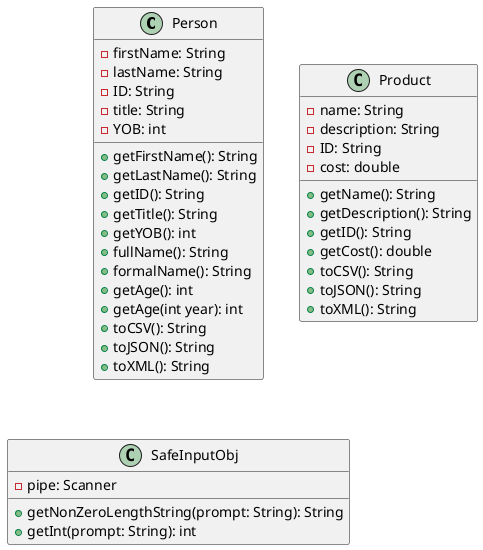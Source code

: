 @startuml diagram
class Person {
    - firstName: String
    - lastName: String
    - ID: String
    - title: String
    - YOB: int

    + getFirstName(): String
    + getLastName(): String
    + getID(): String
    + getTitle(): String
    + getYOB(): int
    + fullName(): String
    + formalName(): String
    + getAge(): int
    + getAge(int year): int
    + toCSV(): String
    + toJSON(): String
    + toXML(): String
}

class Product {
    - name: String
    - description: String
    - ID: String
    - cost: double

    + getName(): String
    + getDescription(): String
    + getID(): String
    + getCost(): double
    + toCSV(): String
    + toJSON(): String
    + toXML(): String
}

class SafeInputObj {
    - pipe: Scanner

    + getNonZeroLengthString(prompt: String): String
    + getInt(prompt: String): int
}
@enduml
